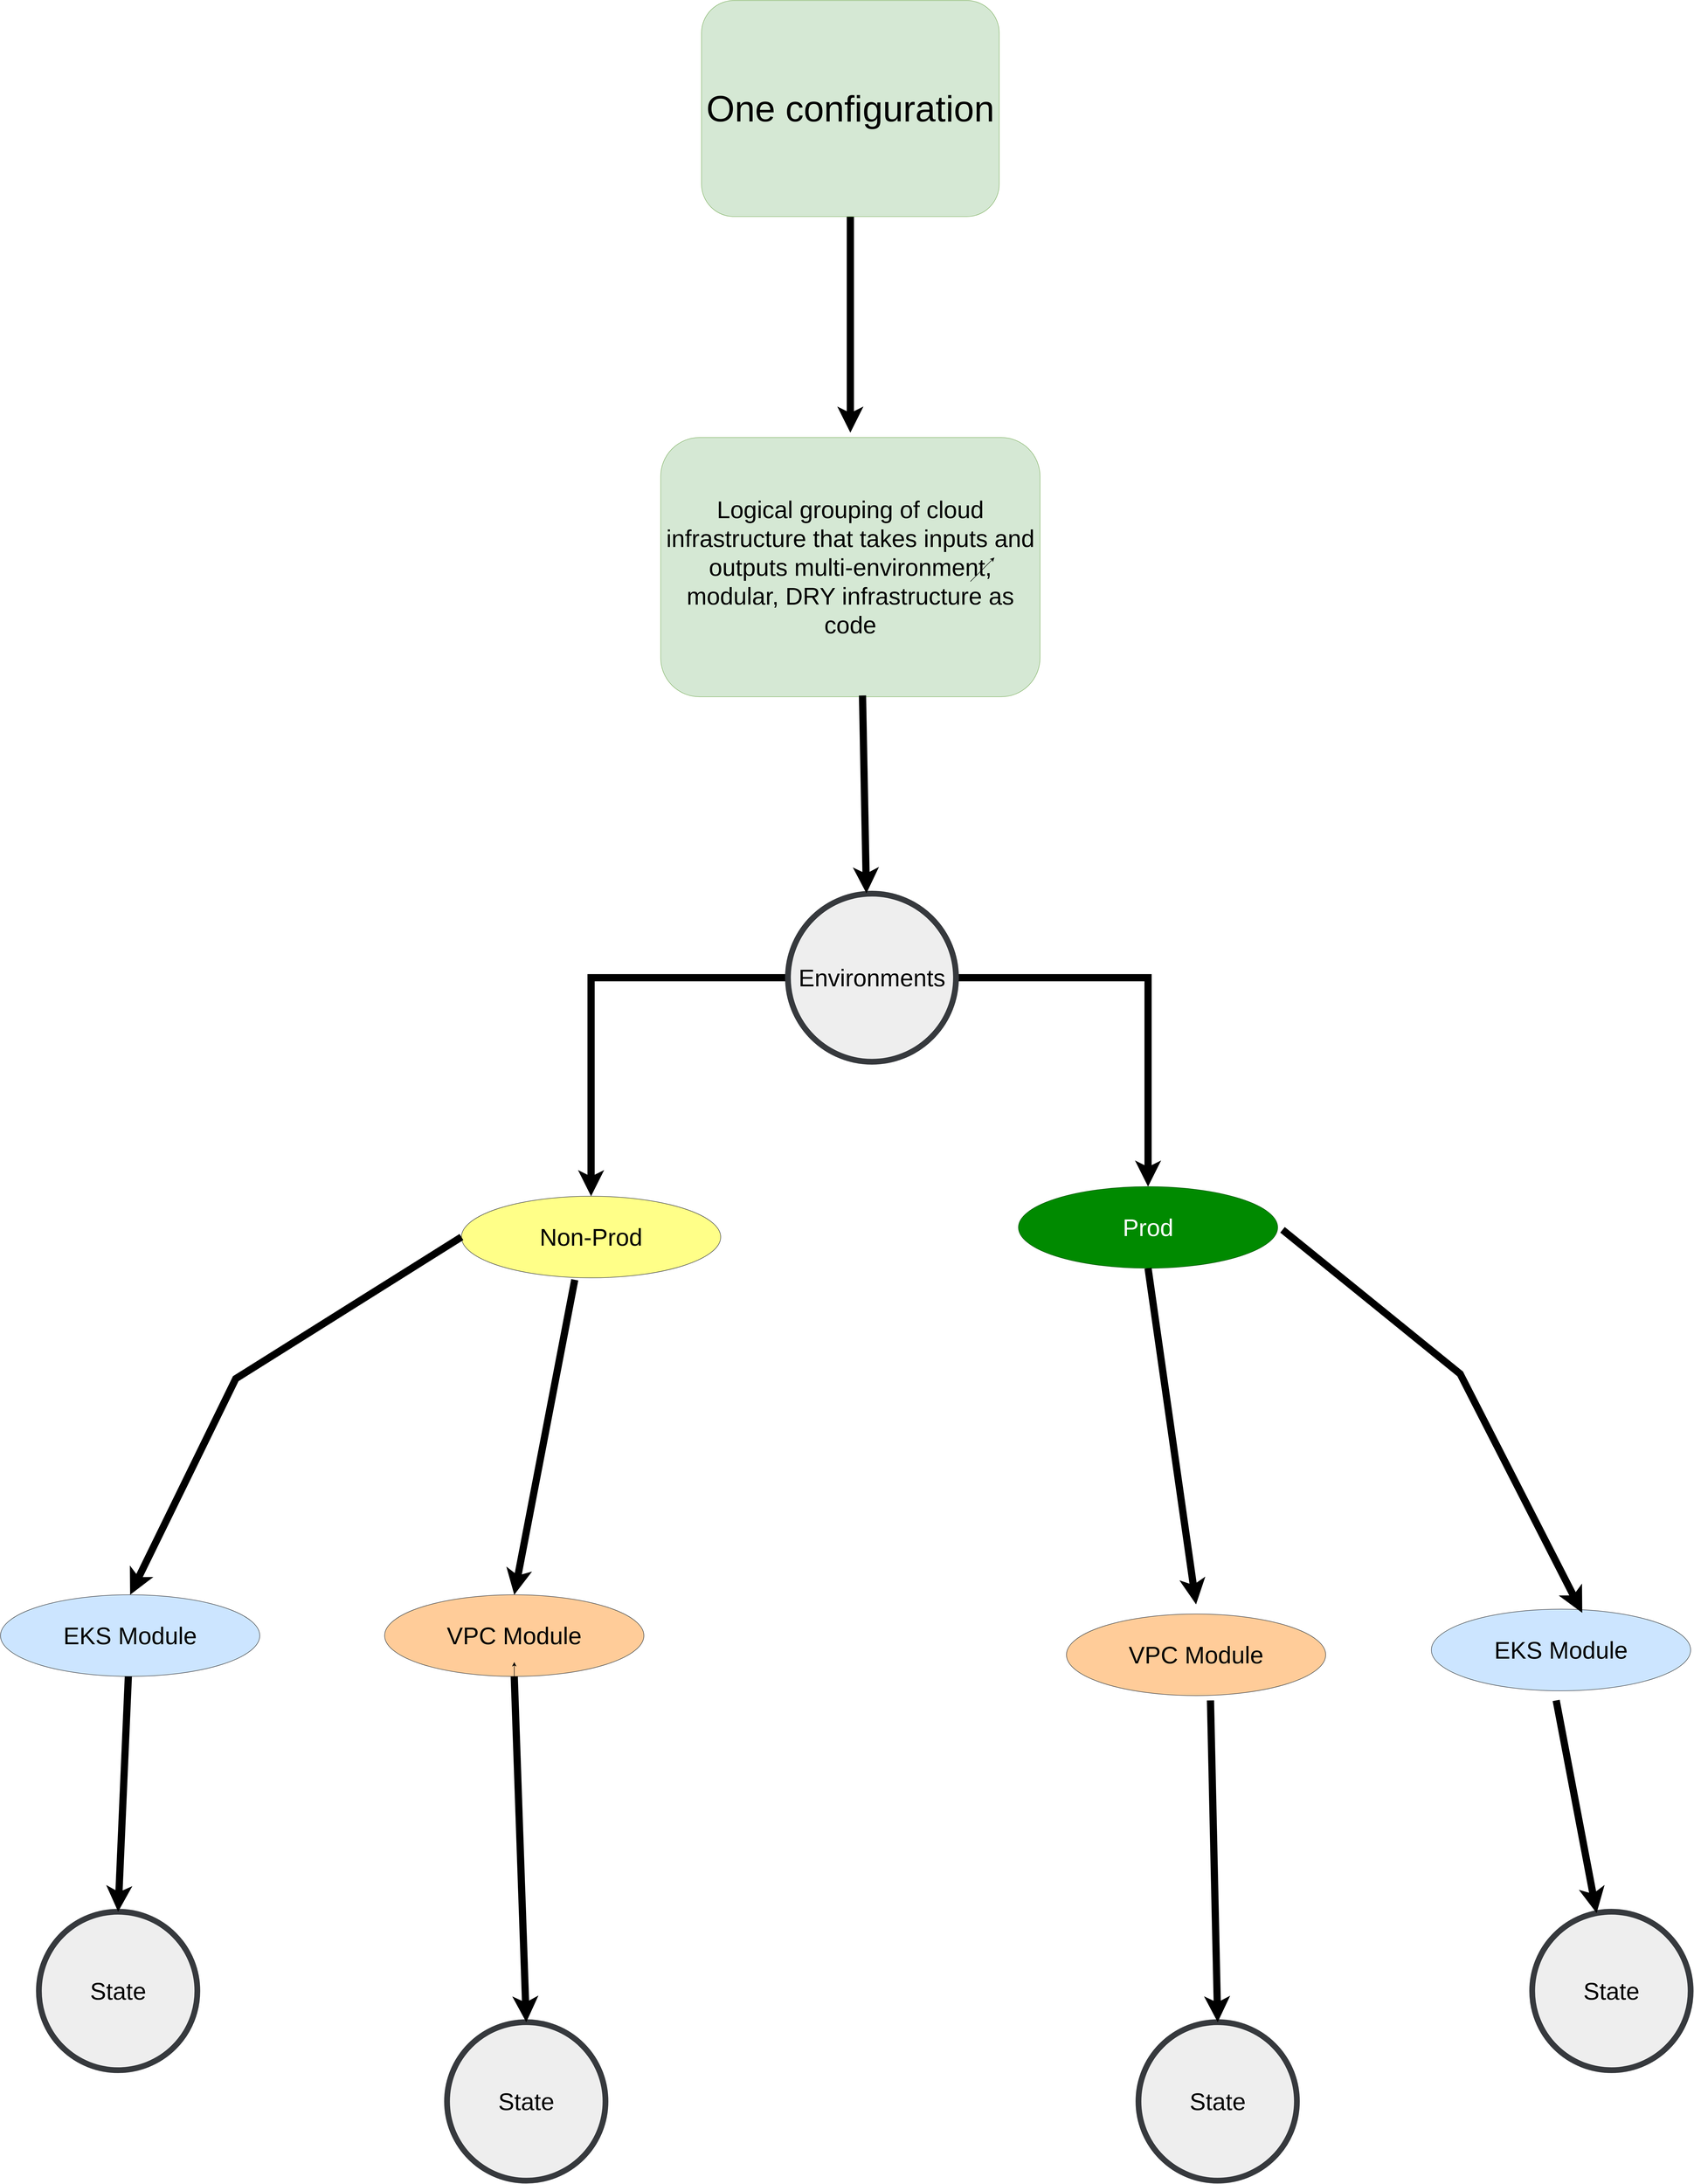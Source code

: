 <mxfile version="26.0.9">
  <diagram name="Page-1" id="2a216829-ef6e-dabb-86c1-c78162f3ba2b">
    <mxGraphModel dx="11260" dy="7313" grid="1" gridSize="10" guides="1" tooltips="1" connect="1" arrows="1" fold="1" page="1" pageScale="1" pageWidth="850" pageHeight="1100" background="none" math="0" shadow="0">
      <root>
        <mxCell id="0" />
        <mxCell id="1" parent="0" />
        <mxCell id="OQYjTWO2RfV3bsFM2H2t-56" style="edgeStyle=orthogonalEdgeStyle;rounded=0;orthogonalLoop=1;jettySize=auto;html=1;strokeWidth=15;" parent="1" source="7a84cebc1def654-2" edge="1">
          <mxGeometry relative="1" as="geometry">
            <mxPoint x="250" y="-1280" as="targetPoint" />
          </mxGeometry>
        </mxCell>
        <mxCell id="7a84cebc1def654-2" value="&lt;font style=&quot;font-size: 76px;&quot;&gt;One configuration&lt;/font&gt;" style="shape=ext;rounded=1;html=1;whiteSpace=wrap;fillColor=#d5e8d4;strokeColor=#82b366;" parent="1" vertex="1">
          <mxGeometry x="-60" y="-2180" width="620" height="450" as="geometry" />
        </mxCell>
        <mxCell id="OQYjTWO2RfV3bsFM2H2t-27" style="edgeStyle=orthogonalEdgeStyle;rounded=0;orthogonalLoop=1;jettySize=auto;html=1;strokeWidth=15;exitX=0;exitY=0.5;exitDx=0;exitDy=0;" parent="1" source="OQYjTWO2RfV3bsFM2H2t-9" target="OQYjTWO2RfV3bsFM2H2t-10" edge="1">
          <mxGeometry relative="1" as="geometry">
            <mxPoint x="100" y="-145" as="sourcePoint" />
          </mxGeometry>
        </mxCell>
        <mxCell id="OQYjTWO2RfV3bsFM2H2t-28" style="edgeStyle=orthogonalEdgeStyle;rounded=0;orthogonalLoop=1;jettySize=auto;html=1;exitX=1;exitY=0.5;exitDx=0;exitDy=0;strokeWidth=15;" parent="1" source="OQYjTWO2RfV3bsFM2H2t-9" target="OQYjTWO2RfV3bsFM2H2t-11" edge="1">
          <mxGeometry relative="1" as="geometry" />
        </mxCell>
        <mxCell id="OQYjTWO2RfV3bsFM2H2t-9" value="&lt;font style=&quot;font-size: 50px;&quot;&gt;Environments&lt;/font&gt;" style="ellipse;whiteSpace=wrap;html=1;aspect=fixed;strokeWidth=12;fillColor=#eeeeee;strokeColor=#36393d;" parent="1" vertex="1">
          <mxGeometry x="120" y="-320" width="350" height="350" as="geometry" />
        </mxCell>
        <mxCell id="OQYjTWO2RfV3bsFM2H2t-10" value="&lt;font style=&quot;font-size: 50px;&quot;&gt;Non-Prod&lt;/font&gt;" style="ellipse;whiteSpace=wrap;html=1;fillColor=#ffff88;strokeColor=#36393d;" parent="1" vertex="1">
          <mxGeometry x="-560" y="310" width="540" height="170" as="geometry" />
        </mxCell>
        <mxCell id="OQYjTWO2RfV3bsFM2H2t-11" value="&lt;font style=&quot;font-size: 50px;&quot;&gt;Prod&lt;/font&gt;" style="ellipse;whiteSpace=wrap;html=1;fillColor=#008a00;fontColor=#ffffff;strokeColor=#005700;" parent="1" vertex="1">
          <mxGeometry x="600" y="290" width="540" height="170" as="geometry" />
        </mxCell>
        <mxCell id="OQYjTWO2RfV3bsFM2H2t-12" value="&lt;font style=&quot;font-size: 50px;&quot;&gt;State&lt;/font&gt;" style="ellipse;whiteSpace=wrap;html=1;aspect=fixed;strokeWidth=12;fillColor=#eeeeee;strokeColor=#36393d;" parent="1" vertex="1">
          <mxGeometry x="850" y="2030" width="330" height="330" as="geometry" />
        </mxCell>
        <mxCell id="OQYjTWO2RfV3bsFM2H2t-14" value="&lt;font style=&quot;font-size: 50px;&quot;&gt;VPC Module&lt;br&gt;&lt;/font&gt;" style="ellipse;whiteSpace=wrap;html=1;fillColor=#ffcc99;strokeColor=#36393d;" parent="1" vertex="1">
          <mxGeometry x="700" y="1180" width="540" height="170" as="geometry" />
        </mxCell>
        <mxCell id="OQYjTWO2RfV3bsFM2H2t-15" value="&lt;font style=&quot;font-size: 50px;&quot;&gt;EKS Module&lt;font&gt;&lt;br&gt;&lt;/font&gt;&lt;/font&gt;" style="ellipse;whiteSpace=wrap;html=1;fillColor=#cce5ff;strokeColor=#36393d;" parent="1" vertex="1">
          <mxGeometry x="1460" y="1170" width="540" height="170" as="geometry" />
        </mxCell>
        <mxCell id="OQYjTWO2RfV3bsFM2H2t-24" value="" style="group" parent="1" vertex="1" connectable="0">
          <mxGeometry x="-1470" y="650" width="1290" height="660" as="geometry" />
        </mxCell>
        <mxCell id="OQYjTWO2RfV3bsFM2H2t-16" value="&lt;font style=&quot;font-size: 50px;&quot;&gt;EKS Module&lt;font&gt;&lt;br&gt;&lt;/font&gt;&lt;/font&gt;" style="ellipse;whiteSpace=wrap;html=1;fillColor=#cce5ff;strokeColor=#36393d;" parent="OQYjTWO2RfV3bsFM2H2t-24" vertex="1">
          <mxGeometry x="-50" y="490" width="540" height="170" as="geometry" />
        </mxCell>
        <mxCell id="OQYjTWO2RfV3bsFM2H2t-17" value="&lt;font style=&quot;font-size: 50px;&quot;&gt;VPC Module&lt;br&gt;&lt;/font&gt;" style="ellipse;whiteSpace=wrap;html=1;fillColor=#ffcc99;strokeColor=#36393d;" parent="OQYjTWO2RfV3bsFM2H2t-24" vertex="1">
          <mxGeometry x="750" y="490" width="540" height="170" as="geometry" />
        </mxCell>
        <mxCell id="OQYjTWO2RfV3bsFM2H2t-42" style="edgeStyle=orthogonalEdgeStyle;rounded=0;orthogonalLoop=1;jettySize=auto;html=1;exitX=0.5;exitY=1;exitDx=0;exitDy=0;entryX=0.5;entryY=0.824;entryDx=0;entryDy=0;entryPerimeter=0;" parent="OQYjTWO2RfV3bsFM2H2t-24" source="OQYjTWO2RfV3bsFM2H2t-17" target="OQYjTWO2RfV3bsFM2H2t-17" edge="1">
          <mxGeometry relative="1" as="geometry" />
        </mxCell>
        <mxCell id="OQYjTWO2RfV3bsFM2H2t-18" value="&lt;font style=&quot;font-size: 50px;&quot;&gt;State&lt;/font&gt;" style="ellipse;whiteSpace=wrap;html=1;aspect=fixed;strokeWidth=12;fillColor=#eeeeee;strokeColor=#36393d;" parent="1" vertex="1">
          <mxGeometry x="-1440" y="1800" width="330" height="330" as="geometry" />
        </mxCell>
        <mxCell id="OQYjTWO2RfV3bsFM2H2t-29" value="&lt;font style=&quot;font-size: 50px;&quot;&gt;State&lt;/font&gt;" style="ellipse;whiteSpace=wrap;html=1;aspect=fixed;strokeWidth=12;fillColor=#eeeeee;strokeColor=#36393d;" parent="1" vertex="1">
          <mxGeometry x="1670" y="1800" width="330" height="330" as="geometry" />
        </mxCell>
        <mxCell id="OQYjTWO2RfV3bsFM2H2t-30" value="&lt;font style=&quot;font-size: 50px;&quot;&gt;State&lt;/font&gt;" style="ellipse;whiteSpace=wrap;html=1;aspect=fixed;strokeWidth=12;fillColor=#eeeeee;strokeColor=#36393d;" parent="1" vertex="1">
          <mxGeometry x="-590" y="2030" width="330" height="330" as="geometry" />
        </mxCell>
        <mxCell id="OQYjTWO2RfV3bsFM2H2t-41" value="" style="endArrow=classic;html=1;rounded=0;strokeWidth=15;entryX=0.582;entryY=0.045;entryDx=0;entryDy=0;entryPerimeter=0;" parent="1" target="OQYjTWO2RfV3bsFM2H2t-15" edge="1">
          <mxGeometry width="50" height="50" relative="1" as="geometry">
            <mxPoint x="1150" y="380" as="sourcePoint" />
            <mxPoint x="1680" y="900" as="targetPoint" />
            <Array as="points">
              <mxPoint x="1520" y="680" />
            </Array>
          </mxGeometry>
        </mxCell>
        <mxCell id="OQYjTWO2RfV3bsFM2H2t-48" value="" style="endArrow=classic;html=1;rounded=0;exitX=0.5;exitY=1;exitDx=0;exitDy=0;strokeWidth=15;" parent="1" source="OQYjTWO2RfV3bsFM2H2t-11" edge="1">
          <mxGeometry width="50" height="50" relative="1" as="geometry">
            <mxPoint x="610" y="1450" as="sourcePoint" />
            <mxPoint x="970" y="1160" as="targetPoint" />
          </mxGeometry>
        </mxCell>
        <mxCell id="OQYjTWO2RfV3bsFM2H2t-49" value="" style="endArrow=classic;html=1;rounded=0;entryX=0.5;entryY=0;entryDx=0;entryDy=0;exitX=0.437;exitY=1.024;exitDx=0;exitDy=0;exitPerimeter=0;strokeWidth=15;" parent="1" source="OQYjTWO2RfV3bsFM2H2t-10" target="OQYjTWO2RfV3bsFM2H2t-17" edge="1">
          <mxGeometry width="50" height="50" relative="1" as="geometry">
            <mxPoint x="1000" y="1360" as="sourcePoint" />
            <mxPoint x="1050" y="1310" as="targetPoint" />
          </mxGeometry>
        </mxCell>
        <mxCell id="OQYjTWO2RfV3bsFM2H2t-51" value="" style="endArrow=classic;html=1;rounded=0;entryX=0.5;entryY=0;entryDx=0;entryDy=0;strokeWidth=15;" parent="1" edge="1" target="OQYjTWO2RfV3bsFM2H2t-12">
          <mxGeometry width="50" height="50" relative="1" as="geometry">
            <mxPoint x="1000" y="1360" as="sourcePoint" />
            <mxPoint x="1050" y="1310" as="targetPoint" />
          </mxGeometry>
        </mxCell>
        <mxCell id="OQYjTWO2RfV3bsFM2H2t-52" value="" style="endArrow=classic;html=1;rounded=0;exitX=0;exitY=0.5;exitDx=0;exitDy=0;entryX=0.5;entryY=0;entryDx=0;entryDy=0;strokeWidth=15;" parent="1" source="OQYjTWO2RfV3bsFM2H2t-10" target="OQYjTWO2RfV3bsFM2H2t-16" edge="1">
          <mxGeometry width="50" height="50" relative="1" as="geometry">
            <mxPoint x="-50" y="760" as="sourcePoint" />
            <mxPoint x="-920" y="830" as="targetPoint" />
            <Array as="points">
              <mxPoint x="-1030" y="690" />
            </Array>
          </mxGeometry>
        </mxCell>
        <mxCell id="OQYjTWO2RfV3bsFM2H2t-54" value="&lt;font style=&quot;font-size: 50px;&quot;&gt;Logical grouping of cloud infrastructure that takes inputs and outputs multi-environment, modular, DRY infrastructure as code&lt;br&gt;&lt;/font&gt;" style="shape=ext;rounded=1;html=1;whiteSpace=wrap;fillColor=#d5e8d4;strokeColor=#82b366;" parent="1" vertex="1">
          <mxGeometry x="-145" y="-1270" width="790" height="540" as="geometry" />
        </mxCell>
        <mxCell id="OQYjTWO2RfV3bsFM2H2t-55" value="" style="endArrow=classic;html=1;rounded=0;" parent="1" edge="1">
          <mxGeometry width="50" height="50" relative="1" as="geometry">
            <mxPoint x="500" y="-970" as="sourcePoint" />
            <mxPoint x="550" y="-1020" as="targetPoint" />
          </mxGeometry>
        </mxCell>
        <mxCell id="OQYjTWO2RfV3bsFM2H2t-57" value="" style="endArrow=classic;html=1;rounded=0;entryX=0.467;entryY=-0.002;entryDx=0;entryDy=0;entryPerimeter=0;exitX=0.532;exitY=0.995;exitDx=0;exitDy=0;exitPerimeter=0;strokeWidth=15;" parent="1" source="OQYjTWO2RfV3bsFM2H2t-54" target="OQYjTWO2RfV3bsFM2H2t-9" edge="1">
          <mxGeometry width="50" height="50" relative="1" as="geometry">
            <mxPoint x="-180" y="-970" as="sourcePoint" />
            <mxPoint x="-130" y="-1020" as="targetPoint" />
          </mxGeometry>
        </mxCell>
        <mxCell id="MQ37WKA33fl_j6088coP-1" value="" style="endArrow=classic;html=1;rounded=0;exitX=0.5;exitY=1;exitDx=0;exitDy=0;entryX=0.5;entryY=0;entryDx=0;entryDy=0;strokeWidth=15;" edge="1" parent="1" source="OQYjTWO2RfV3bsFM2H2t-17" target="OQYjTWO2RfV3bsFM2H2t-30">
          <mxGeometry width="50" height="50" relative="1" as="geometry">
            <mxPoint x="220" y="360" as="sourcePoint" />
            <mxPoint x="270" y="310" as="targetPoint" />
          </mxGeometry>
        </mxCell>
        <mxCell id="MQ37WKA33fl_j6088coP-2" value="" style="endArrow=classic;html=1;rounded=0;entryX=0.5;entryY=0;entryDx=0;entryDy=0;strokeWidth=15;" edge="1" parent="1" source="OQYjTWO2RfV3bsFM2H2t-16" target="OQYjTWO2RfV3bsFM2H2t-18">
          <mxGeometry width="50" height="50" relative="1" as="geometry">
            <mxPoint x="180" y="1080" as="sourcePoint" />
            <mxPoint x="230" y="1030" as="targetPoint" />
          </mxGeometry>
        </mxCell>
        <mxCell id="MQ37WKA33fl_j6088coP-3" value="" style="endArrow=classic;html=1;rounded=0;strokeWidth=15;" edge="1" parent="1" target="OQYjTWO2RfV3bsFM2H2t-29">
          <mxGeometry width="50" height="50" relative="1" as="geometry">
            <mxPoint x="1720" y="1360" as="sourcePoint" />
            <mxPoint x="1770" y="1310" as="targetPoint" />
          </mxGeometry>
        </mxCell>
      </root>
    </mxGraphModel>
  </diagram>
</mxfile>
